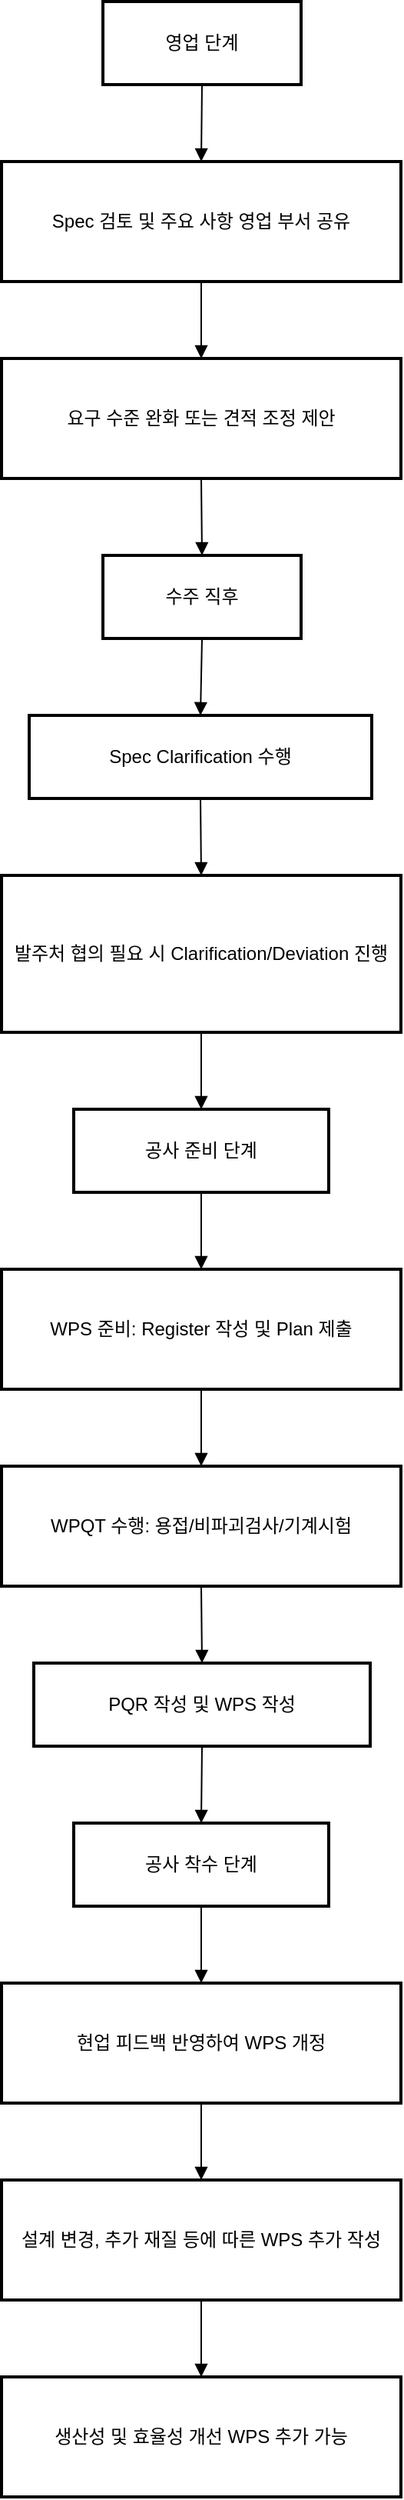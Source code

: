 <mxfile version="26.0.5">
  <diagram name="페이지-1" id="aiSF51sDGoChlzKgebk0">
    <mxGraphModel dx="1687" dy="1019" grid="1" gridSize="10" guides="1" tooltips="1" connect="1" arrows="1" fold="1" page="1" pageScale="1" pageWidth="827" pageHeight="1169" math="0" shadow="0">
      <root>
        <mxCell id="0" />
        <mxCell id="1" parent="0" />
        <mxCell id="2SAI_XX-xX0SaPUI6NSl-1" value="영업 단계" style="whiteSpace=wrap;strokeWidth=2;" vertex="1" parent="1">
          <mxGeometry x="86" y="20" width="129" height="54" as="geometry" />
        </mxCell>
        <mxCell id="2SAI_XX-xX0SaPUI6NSl-2" value="Spec 검토 및 주요 사항 영업 부서 공유" style="whiteSpace=wrap;strokeWidth=2;" vertex="1" parent="1">
          <mxGeometry x="20" y="124" width="260" height="78" as="geometry" />
        </mxCell>
        <mxCell id="2SAI_XX-xX0SaPUI6NSl-3" value="요구 수준 완화 또는 견적 조정 제안" style="whiteSpace=wrap;strokeWidth=2;" vertex="1" parent="1">
          <mxGeometry x="20" y="252" width="260" height="78" as="geometry" />
        </mxCell>
        <mxCell id="2SAI_XX-xX0SaPUI6NSl-4" value="수주 직후" style="whiteSpace=wrap;strokeWidth=2;" vertex="1" parent="1">
          <mxGeometry x="86" y="380" width="129" height="54" as="geometry" />
        </mxCell>
        <mxCell id="2SAI_XX-xX0SaPUI6NSl-5" value="Spec Clarification 수행" style="whiteSpace=wrap;strokeWidth=2;" vertex="1" parent="1">
          <mxGeometry x="38" y="484" width="223" height="54" as="geometry" />
        </mxCell>
        <mxCell id="2SAI_XX-xX0SaPUI6NSl-6" value="발주처 협의 필요 시 Clarification/Deviation 진행" style="whiteSpace=wrap;strokeWidth=2;" vertex="1" parent="1">
          <mxGeometry x="20" y="588" width="260" height="102" as="geometry" />
        </mxCell>
        <mxCell id="2SAI_XX-xX0SaPUI6NSl-7" value="공사 준비 단계" style="whiteSpace=wrap;strokeWidth=2;" vertex="1" parent="1">
          <mxGeometry x="67" y="740" width="166" height="54" as="geometry" />
        </mxCell>
        <mxCell id="2SAI_XX-xX0SaPUI6NSl-8" value="WPS 준비: Register 작성 및 Plan 제출" style="whiteSpace=wrap;strokeWidth=2;" vertex="1" parent="1">
          <mxGeometry x="20" y="844" width="260" height="78" as="geometry" />
        </mxCell>
        <mxCell id="2SAI_XX-xX0SaPUI6NSl-9" value="WPQT 수행: 용접/비파괴검사/기계시험" style="whiteSpace=wrap;strokeWidth=2;" vertex="1" parent="1">
          <mxGeometry x="20" y="972" width="260" height="78" as="geometry" />
        </mxCell>
        <mxCell id="2SAI_XX-xX0SaPUI6NSl-10" value="PQR 작성 및 WPS 작성" style="whiteSpace=wrap;strokeWidth=2;" vertex="1" parent="1">
          <mxGeometry x="41" y="1100" width="219" height="54" as="geometry" />
        </mxCell>
        <mxCell id="2SAI_XX-xX0SaPUI6NSl-11" value="공사 착수 단계" style="whiteSpace=wrap;strokeWidth=2;" vertex="1" parent="1">
          <mxGeometry x="67" y="1204" width="166" height="54" as="geometry" />
        </mxCell>
        <mxCell id="2SAI_XX-xX0SaPUI6NSl-12" value="현업 피드백 반영하여 WPS 개정" style="whiteSpace=wrap;strokeWidth=2;" vertex="1" parent="1">
          <mxGeometry x="20" y="1308" width="260" height="78" as="geometry" />
        </mxCell>
        <mxCell id="2SAI_XX-xX0SaPUI6NSl-13" value="설계 변경, 추가 재질 등에 따른 WPS 추가 작성" style="whiteSpace=wrap;strokeWidth=2;" vertex="1" parent="1">
          <mxGeometry x="20" y="1436" width="260" height="78" as="geometry" />
        </mxCell>
        <mxCell id="2SAI_XX-xX0SaPUI6NSl-14" value="생산성 및 효율성 개선 WPS 추가 가능" style="whiteSpace=wrap;strokeWidth=2;" vertex="1" parent="1">
          <mxGeometry x="20" y="1564" width="260" height="78" as="geometry" />
        </mxCell>
        <mxCell id="2SAI_XX-xX0SaPUI6NSl-15" value="" style="curved=1;startArrow=none;endArrow=block;exitX=0.5;exitY=1;entryX=0.5;entryY=0;rounded=0;" edge="1" parent="1" source="2SAI_XX-xX0SaPUI6NSl-1" target="2SAI_XX-xX0SaPUI6NSl-2">
          <mxGeometry relative="1" as="geometry">
            <Array as="points" />
          </mxGeometry>
        </mxCell>
        <mxCell id="2SAI_XX-xX0SaPUI6NSl-16" value="" style="curved=1;startArrow=none;endArrow=block;exitX=0.5;exitY=1;entryX=0.5;entryY=0;rounded=0;" edge="1" parent="1" source="2SAI_XX-xX0SaPUI6NSl-2" target="2SAI_XX-xX0SaPUI6NSl-3">
          <mxGeometry relative="1" as="geometry">
            <Array as="points" />
          </mxGeometry>
        </mxCell>
        <mxCell id="2SAI_XX-xX0SaPUI6NSl-17" value="" style="curved=1;startArrow=none;endArrow=block;exitX=0.5;exitY=1;entryX=0.5;entryY=0;rounded=0;" edge="1" parent="1" source="2SAI_XX-xX0SaPUI6NSl-3" target="2SAI_XX-xX0SaPUI6NSl-4">
          <mxGeometry relative="1" as="geometry">
            <Array as="points" />
          </mxGeometry>
        </mxCell>
        <mxCell id="2SAI_XX-xX0SaPUI6NSl-18" value="" style="curved=1;startArrow=none;endArrow=block;exitX=0.5;exitY=1;entryX=0.5;entryY=0;rounded=0;" edge="1" parent="1" source="2SAI_XX-xX0SaPUI6NSl-4" target="2SAI_XX-xX0SaPUI6NSl-5">
          <mxGeometry relative="1" as="geometry">
            <Array as="points" />
          </mxGeometry>
        </mxCell>
        <mxCell id="2SAI_XX-xX0SaPUI6NSl-19" value="" style="curved=1;startArrow=none;endArrow=block;exitX=0.5;exitY=1;entryX=0.5;entryY=0;rounded=0;" edge="1" parent="1" source="2SAI_XX-xX0SaPUI6NSl-5" target="2SAI_XX-xX0SaPUI6NSl-6">
          <mxGeometry relative="1" as="geometry">
            <Array as="points" />
          </mxGeometry>
        </mxCell>
        <mxCell id="2SAI_XX-xX0SaPUI6NSl-20" value="" style="curved=1;startArrow=none;endArrow=block;exitX=0.5;exitY=1;entryX=0.5;entryY=0;rounded=0;" edge="1" parent="1" source="2SAI_XX-xX0SaPUI6NSl-6" target="2SAI_XX-xX0SaPUI6NSl-7">
          <mxGeometry relative="1" as="geometry">
            <Array as="points" />
          </mxGeometry>
        </mxCell>
        <mxCell id="2SAI_XX-xX0SaPUI6NSl-21" value="" style="curved=1;startArrow=none;endArrow=block;exitX=0.5;exitY=1;entryX=0.5;entryY=0;rounded=0;" edge="1" parent="1" source="2SAI_XX-xX0SaPUI6NSl-7" target="2SAI_XX-xX0SaPUI6NSl-8">
          <mxGeometry relative="1" as="geometry">
            <Array as="points" />
          </mxGeometry>
        </mxCell>
        <mxCell id="2SAI_XX-xX0SaPUI6NSl-22" value="" style="curved=1;startArrow=none;endArrow=block;exitX=0.5;exitY=1;entryX=0.5;entryY=0;rounded=0;" edge="1" parent="1" source="2SAI_XX-xX0SaPUI6NSl-8" target="2SAI_XX-xX0SaPUI6NSl-9">
          <mxGeometry relative="1" as="geometry">
            <Array as="points" />
          </mxGeometry>
        </mxCell>
        <mxCell id="2SAI_XX-xX0SaPUI6NSl-23" value="" style="curved=1;startArrow=none;endArrow=block;exitX=0.5;exitY=1;entryX=0.5;entryY=0;rounded=0;" edge="1" parent="1" source="2SAI_XX-xX0SaPUI6NSl-9" target="2SAI_XX-xX0SaPUI6NSl-10">
          <mxGeometry relative="1" as="geometry">
            <Array as="points" />
          </mxGeometry>
        </mxCell>
        <mxCell id="2SAI_XX-xX0SaPUI6NSl-24" value="" style="curved=1;startArrow=none;endArrow=block;exitX=0.5;exitY=1;entryX=0.5;entryY=0;rounded=0;" edge="1" parent="1" source="2SAI_XX-xX0SaPUI6NSl-10" target="2SAI_XX-xX0SaPUI6NSl-11">
          <mxGeometry relative="1" as="geometry">
            <Array as="points" />
          </mxGeometry>
        </mxCell>
        <mxCell id="2SAI_XX-xX0SaPUI6NSl-25" value="" style="curved=1;startArrow=none;endArrow=block;exitX=0.5;exitY=1;entryX=0.5;entryY=0;rounded=0;" edge="1" parent="1" source="2SAI_XX-xX0SaPUI6NSl-11" target="2SAI_XX-xX0SaPUI6NSl-12">
          <mxGeometry relative="1" as="geometry">
            <Array as="points" />
          </mxGeometry>
        </mxCell>
        <mxCell id="2SAI_XX-xX0SaPUI6NSl-26" value="" style="curved=1;startArrow=none;endArrow=block;exitX=0.5;exitY=1;entryX=0.5;entryY=0;rounded=0;" edge="1" parent="1" source="2SAI_XX-xX0SaPUI6NSl-12" target="2SAI_XX-xX0SaPUI6NSl-13">
          <mxGeometry relative="1" as="geometry">
            <Array as="points" />
          </mxGeometry>
        </mxCell>
        <mxCell id="2SAI_XX-xX0SaPUI6NSl-27" value="" style="curved=1;startArrow=none;endArrow=block;exitX=0.5;exitY=1;entryX=0.5;entryY=0;rounded=0;" edge="1" parent="1" source="2SAI_XX-xX0SaPUI6NSl-13" target="2SAI_XX-xX0SaPUI6NSl-14">
          <mxGeometry relative="1" as="geometry">
            <Array as="points" />
          </mxGeometry>
        </mxCell>
      </root>
    </mxGraphModel>
  </diagram>
</mxfile>

